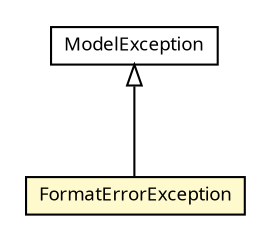 #!/usr/local/bin/dot
#
# Class diagram 
# Generated by UMLGraph version R5_6 (http://www.umlgraph.org/)
#

digraph G {
	edge [fontname="Trebuchet MS",fontsize=10,labelfontname="Trebuchet MS",labelfontsize=10];
	node [fontname="Trebuchet MS",fontsize=10,shape=plaintext];
	nodesep=0.25;
	ranksep=0.5;
	// se.cambio.cds.util.exceptions.ModelException
	c195439 [label=<<table title="se.cambio.cds.util.exceptions.ModelException" border="0" cellborder="1" cellspacing="0" cellpadding="2" port="p" href="./ModelException.html">
		<tr><td><table border="0" cellspacing="0" cellpadding="1">
<tr><td align="center" balign="center"><font face="Trebuchet MS"> ModelException </font></td></tr>
		</table></td></tr>
		</table>>, URL="./ModelException.html", fontname="Trebuchet MS", fontcolor="black", fontsize=9.0];
	// se.cambio.cds.util.exceptions.FormatErrorException
	c195445 [label=<<table title="se.cambio.cds.util.exceptions.FormatErrorException" border="0" cellborder="1" cellspacing="0" cellpadding="2" port="p" bgcolor="lemonChiffon" href="./FormatErrorException.html">
		<tr><td><table border="0" cellspacing="0" cellpadding="1">
<tr><td align="center" balign="center"><font face="Trebuchet MS"> FormatErrorException </font></td></tr>
		</table></td></tr>
		</table>>, URL="./FormatErrorException.html", fontname="Trebuchet MS", fontcolor="black", fontsize=9.0];
	//se.cambio.cds.util.exceptions.FormatErrorException extends se.cambio.cds.util.exceptions.ModelException
	c195439:p -> c195445:p [dir=back,arrowtail=empty];
}

